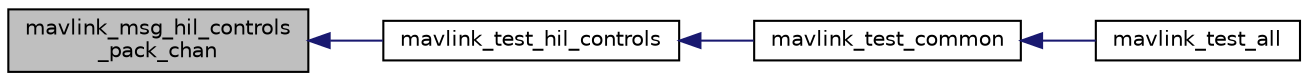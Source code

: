 digraph "mavlink_msg_hil_controls_pack_chan"
{
 // INTERACTIVE_SVG=YES
  edge [fontname="Helvetica",fontsize="10",labelfontname="Helvetica",labelfontsize="10"];
  node [fontname="Helvetica",fontsize="10",shape=record];
  rankdir="LR";
  Node1 [label="mavlink_msg_hil_controls\l_pack_chan",height=0.2,width=0.4,color="black", fillcolor="grey75", style="filled" fontcolor="black"];
  Node1 -> Node2 [dir="back",color="midnightblue",fontsize="10",style="solid",fontname="Helvetica"];
  Node2 [label="mavlink_test_hil_controls",height=0.2,width=0.4,color="black", fillcolor="white", style="filled",URL="$v0_89_2common_2testsuite_8h.html#a11097f94573271fae75f258aeb060842"];
  Node2 -> Node3 [dir="back",color="midnightblue",fontsize="10",style="solid",fontname="Helvetica"];
  Node3 [label="mavlink_test_common",height=0.2,width=0.4,color="black", fillcolor="white", style="filled",URL="$v0_89_2common_2testsuite_8h.html#af349432601ac003d2c80a69c100c70a4"];
  Node3 -> Node4 [dir="back",color="midnightblue",fontsize="10",style="solid",fontname="Helvetica"];
  Node4 [label="mavlink_test_all",height=0.2,width=0.4,color="black", fillcolor="white", style="filled",URL="$v0_89_2common_2testsuite_8h.html#a4cc77b6c343679298da5d3c2b4e48759"];
}
